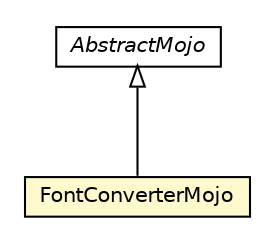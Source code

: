 #!/usr/local/bin/dot
#
# Class diagram 
# Generated by UMLGraph version R5_6-24-gf6e263 (http://www.umlgraph.org/)
#

digraph G {
	edge [fontname="Helvetica",fontsize=10,labelfontname="Helvetica",labelfontsize=10];
	node [fontname="Helvetica",fontsize=10,shape=plaintext];
	nodesep=0.25;
	ranksep=0.5;
	// net.trajano.mojo.batik.FontConverterMojo
	c14 [label=<<table title="net.trajano.mojo.batik.FontConverterMojo" border="0" cellborder="1" cellspacing="0" cellpadding="2" port="p" bgcolor="lemonChiffon" href="./FontConverterMojo.html">
		<tr><td><table border="0" cellspacing="0" cellpadding="1">
<tr><td align="center" balign="center"> FontConverterMojo </td></tr>
		</table></td></tr>
		</table>>, URL="./FontConverterMojo.html", fontname="Helvetica", fontcolor="black", fontsize=10.0];
	//net.trajano.mojo.batik.FontConverterMojo extends org.apache.maven.plugin.AbstractMojo
	c25:p -> c14:p [dir=back,arrowtail=empty];
	// org.apache.maven.plugin.AbstractMojo
	c25 [label=<<table title="org.apache.maven.plugin.AbstractMojo" border="0" cellborder="1" cellspacing="0" cellpadding="2" port="p" href="http://java.sun.com/j2se/1.4.2/docs/api/org/apache/maven/plugin/AbstractMojo.html">
		<tr><td><table border="0" cellspacing="0" cellpadding="1">
<tr><td align="center" balign="center"><font face="Helvetica-Oblique"> AbstractMojo </font></td></tr>
		</table></td></tr>
		</table>>, URL="http://java.sun.com/j2se/1.4.2/docs/api/org/apache/maven/plugin/AbstractMojo.html", fontname="Helvetica", fontcolor="black", fontsize=10.0];
}

